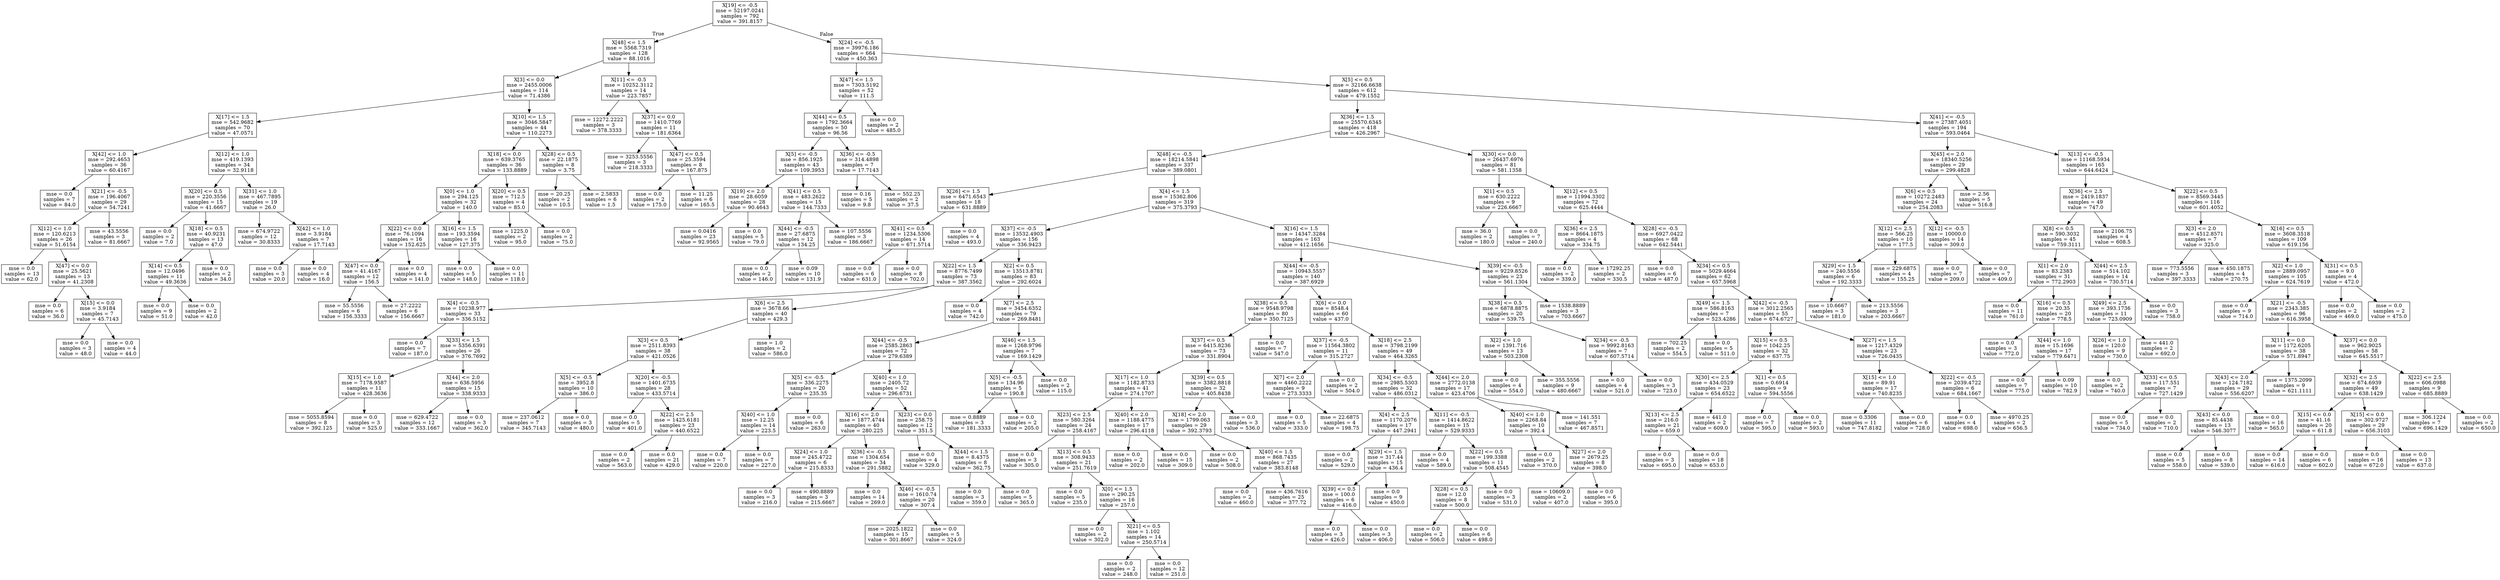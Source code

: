 digraph Tree {
node [shape=box] ;
0 [label="X[19] <= -0.5\nmse = 52197.0241\nsamples = 792\nvalue = 391.8157"] ;
1 [label="X[48] <= 1.5\nmse = 5568.7319\nsamples = 128\nvalue = 88.1016"] ;
0 -> 1 [labeldistance=2.5, labelangle=45, headlabel="True"] ;
2 [label="X[3] <= 0.0\nmse = 2455.0006\nsamples = 114\nvalue = 71.4386"] ;
1 -> 2 ;
3 [label="X[17] <= 1.5\nmse = 542.9682\nsamples = 70\nvalue = 47.0571"] ;
2 -> 3 ;
4 [label="X[42] <= 1.0\nmse = 292.4653\nsamples = 36\nvalue = 60.4167"] ;
3 -> 4 ;
5 [label="mse = 0.0\nsamples = 7\nvalue = 84.0"] ;
4 -> 5 ;
6 [label="X[21] <= -0.5\nmse = 196.4067\nsamples = 29\nvalue = 54.7241"] ;
4 -> 6 ;
7 [label="X[12] <= 1.0\nmse = 120.6213\nsamples = 26\nvalue = 51.6154"] ;
6 -> 7 ;
8 [label="mse = 0.0\nsamples = 13\nvalue = 62.0"] ;
7 -> 8 ;
9 [label="X[47] <= 0.0\nmse = 25.5621\nsamples = 13\nvalue = 41.2308"] ;
7 -> 9 ;
10 [label="mse = 0.0\nsamples = 6\nvalue = 36.0"] ;
9 -> 10 ;
11 [label="X[15] <= 0.0\nmse = 3.9184\nsamples = 7\nvalue = 45.7143"] ;
9 -> 11 ;
12 [label="mse = 0.0\nsamples = 3\nvalue = 48.0"] ;
11 -> 12 ;
13 [label="mse = 0.0\nsamples = 4\nvalue = 44.0"] ;
11 -> 13 ;
14 [label="mse = 43.5556\nsamples = 3\nvalue = 81.6667"] ;
6 -> 14 ;
15 [label="X[12] <= 1.0\nmse = 419.1393\nsamples = 34\nvalue = 32.9118"] ;
3 -> 15 ;
16 [label="X[20] <= 0.5\nmse = 220.3556\nsamples = 15\nvalue = 41.6667"] ;
15 -> 16 ;
17 [label="mse = 0.0\nsamples = 2\nvalue = 7.0"] ;
16 -> 17 ;
18 [label="X[18] <= 0.5\nmse = 40.9231\nsamples = 13\nvalue = 47.0"] ;
16 -> 18 ;
19 [label="X[14] <= 0.5\nmse = 12.0496\nsamples = 11\nvalue = 49.3636"] ;
18 -> 19 ;
20 [label="mse = 0.0\nsamples = 9\nvalue = 51.0"] ;
19 -> 20 ;
21 [label="mse = 0.0\nsamples = 2\nvalue = 42.0"] ;
19 -> 21 ;
22 [label="mse = 0.0\nsamples = 2\nvalue = 34.0"] ;
18 -> 22 ;
23 [label="X[31] <= 1.0\nmse = 467.7895\nsamples = 19\nvalue = 26.0"] ;
15 -> 23 ;
24 [label="mse = 674.9722\nsamples = 12\nvalue = 30.8333"] ;
23 -> 24 ;
25 [label="X[42] <= 1.0\nmse = 3.9184\nsamples = 7\nvalue = 17.7143"] ;
23 -> 25 ;
26 [label="mse = 0.0\nsamples = 3\nvalue = 20.0"] ;
25 -> 26 ;
27 [label="mse = 0.0\nsamples = 4\nvalue = 16.0"] ;
25 -> 27 ;
28 [label="X[10] <= 1.5\nmse = 3046.5847\nsamples = 44\nvalue = 110.2273"] ;
2 -> 28 ;
29 [label="X[18] <= 0.0\nmse = 639.3765\nsamples = 36\nvalue = 133.8889"] ;
28 -> 29 ;
30 [label="X[0] <= 1.0\nmse = 294.125\nsamples = 32\nvalue = 140.0"] ;
29 -> 30 ;
31 [label="X[22] <= 0.0\nmse = 76.1094\nsamples = 16\nvalue = 152.625"] ;
30 -> 31 ;
32 [label="X[47] <= 0.0\nmse = 41.4167\nsamples = 12\nvalue = 156.5"] ;
31 -> 32 ;
33 [label="mse = 55.5556\nsamples = 6\nvalue = 156.3333"] ;
32 -> 33 ;
34 [label="mse = 27.2222\nsamples = 6\nvalue = 156.6667"] ;
32 -> 34 ;
35 [label="mse = 0.0\nsamples = 4\nvalue = 141.0"] ;
31 -> 35 ;
36 [label="X[16] <= 1.5\nmse = 193.3594\nsamples = 16\nvalue = 127.375"] ;
30 -> 36 ;
37 [label="mse = 0.0\nsamples = 5\nvalue = 148.0"] ;
36 -> 37 ;
38 [label="mse = 0.0\nsamples = 11\nvalue = 118.0"] ;
36 -> 38 ;
39 [label="X[20] <= 0.5\nmse = 712.5\nsamples = 4\nvalue = 85.0"] ;
29 -> 39 ;
40 [label="mse = 1225.0\nsamples = 2\nvalue = 95.0"] ;
39 -> 40 ;
41 [label="mse = 0.0\nsamples = 2\nvalue = 75.0"] ;
39 -> 41 ;
42 [label="X[28] <= 0.5\nmse = 22.1875\nsamples = 8\nvalue = 3.75"] ;
28 -> 42 ;
43 [label="mse = 20.25\nsamples = 2\nvalue = 10.5"] ;
42 -> 43 ;
44 [label="mse = 2.5833\nsamples = 6\nvalue = 1.5"] ;
42 -> 44 ;
45 [label="X[11] <= -0.5\nmse = 10252.3112\nsamples = 14\nvalue = 223.7857"] ;
1 -> 45 ;
46 [label="mse = 12272.2222\nsamples = 3\nvalue = 378.3333"] ;
45 -> 46 ;
47 [label="X[37] <= 0.0\nmse = 1410.7769\nsamples = 11\nvalue = 181.6364"] ;
45 -> 47 ;
48 [label="mse = 3253.5556\nsamples = 3\nvalue = 218.3333"] ;
47 -> 48 ;
49 [label="X[47] <= 0.5\nmse = 25.3594\nsamples = 8\nvalue = 167.875"] ;
47 -> 49 ;
50 [label="mse = 0.0\nsamples = 2\nvalue = 175.0"] ;
49 -> 50 ;
51 [label="mse = 11.25\nsamples = 6\nvalue = 165.5"] ;
49 -> 51 ;
52 [label="X[24] <= -0.5\nmse = 39976.186\nsamples = 664\nvalue = 450.363"] ;
0 -> 52 [labeldistance=2.5, labelangle=-45, headlabel="False"] ;
53 [label="X[47] <= 1.5\nmse = 7303.5192\nsamples = 52\nvalue = 111.5"] ;
52 -> 53 ;
54 [label="X[44] <= 0.5\nmse = 1792.3664\nsamples = 50\nvalue = 96.56"] ;
53 -> 54 ;
55 [label="X[5] <= -0.5\nmse = 856.1925\nsamples = 43\nvalue = 109.3953"] ;
54 -> 55 ;
56 [label="X[19] <= 2.0\nmse = 28.6059\nsamples = 28\nvalue = 90.4643"] ;
55 -> 56 ;
57 [label="mse = 0.0416\nsamples = 23\nvalue = 92.9565"] ;
56 -> 57 ;
58 [label="mse = 0.0\nsamples = 5\nvalue = 79.0"] ;
56 -> 58 ;
59 [label="X[41] <= 0.5\nmse = 483.2622\nsamples = 15\nvalue = 144.7333"] ;
55 -> 59 ;
60 [label="X[44] <= -0.5\nmse = 27.6875\nsamples = 12\nvalue = 134.25"] ;
59 -> 60 ;
61 [label="mse = 0.0\nsamples = 2\nvalue = 146.0"] ;
60 -> 61 ;
62 [label="mse = 0.09\nsamples = 10\nvalue = 131.9"] ;
60 -> 62 ;
63 [label="mse = 107.5556\nsamples = 3\nvalue = 186.6667"] ;
59 -> 63 ;
64 [label="X[36] <= -0.5\nmse = 314.4898\nsamples = 7\nvalue = 17.7143"] ;
54 -> 64 ;
65 [label="mse = 0.16\nsamples = 5\nvalue = 9.8"] ;
64 -> 65 ;
66 [label="mse = 552.25\nsamples = 2\nvalue = 37.5"] ;
64 -> 66 ;
67 [label="mse = 0.0\nsamples = 2\nvalue = 485.0"] ;
53 -> 67 ;
68 [label="X[5] <= 0.5\nmse = 32166.6638\nsamples = 612\nvalue = 479.1552"] ;
52 -> 68 ;
69 [label="X[36] <= 1.5\nmse = 25570.6345\nsamples = 418\nvalue = 426.2967"] ;
68 -> 69 ;
70 [label="X[48] <= -0.5\nmse = 18214.5841\nsamples = 337\nvalue = 389.0801"] ;
69 -> 70 ;
71 [label="X[26] <= 1.5\nmse = 6471.6543\nsamples = 18\nvalue = 631.8889"] ;
70 -> 71 ;
72 [label="X[41] <= 0.5\nmse = 1234.5306\nsamples = 14\nvalue = 671.5714"] ;
71 -> 72 ;
73 [label="mse = 0.0\nsamples = 6\nvalue = 631.0"] ;
72 -> 73 ;
74 [label="mse = 0.0\nsamples = 8\nvalue = 702.0"] ;
72 -> 74 ;
75 [label="mse = 0.0\nsamples = 4\nvalue = 493.0"] ;
71 -> 75 ;
76 [label="X[4] <= 1.5\nmse = 15362.806\nsamples = 319\nvalue = 375.3793"] ;
70 -> 76 ;
77 [label="X[37] <= -0.5\nmse = 13532.4903\nsamples = 156\nvalue = 336.9423"] ;
76 -> 77 ;
78 [label="X[22] <= 1.5\nmse = 8776.7499\nsamples = 73\nvalue = 387.3562"] ;
77 -> 78 ;
79 [label="X[4] <= -0.5\nmse = 10238.977\nsamples = 33\nvalue = 336.5152"] ;
78 -> 79 ;
80 [label="mse = 0.0\nsamples = 7\nvalue = 187.0"] ;
79 -> 80 ;
81 [label="X[33] <= 1.5\nmse = 5356.6391\nsamples = 26\nvalue = 376.7692"] ;
79 -> 81 ;
82 [label="X[15] <= 1.0\nmse = 7178.9587\nsamples = 11\nvalue = 428.3636"] ;
81 -> 82 ;
83 [label="mse = 5055.8594\nsamples = 8\nvalue = 392.125"] ;
82 -> 83 ;
84 [label="mse = 0.0\nsamples = 3\nvalue = 525.0"] ;
82 -> 84 ;
85 [label="X[44] <= 2.0\nmse = 636.5956\nsamples = 15\nvalue = 338.9333"] ;
81 -> 85 ;
86 [label="mse = 629.4722\nsamples = 12\nvalue = 333.1667"] ;
85 -> 86 ;
87 [label="mse = 0.0\nsamples = 3\nvalue = 362.0"] ;
85 -> 87 ;
88 [label="X[6] <= 2.5\nmse = 3678.66\nsamples = 40\nvalue = 429.3"] ;
78 -> 88 ;
89 [label="X[3] <= 0.5\nmse = 2511.8393\nsamples = 38\nvalue = 421.0526"] ;
88 -> 89 ;
90 [label="X[5] <= -0.5\nmse = 3952.8\nsamples = 10\nvalue = 386.0"] ;
89 -> 90 ;
91 [label="mse = 237.0612\nsamples = 7\nvalue = 345.7143"] ;
90 -> 91 ;
92 [label="mse = 0.0\nsamples = 3\nvalue = 480.0"] ;
90 -> 92 ;
93 [label="X[20] <= -0.5\nmse = 1401.6735\nsamples = 28\nvalue = 433.5714"] ;
89 -> 93 ;
94 [label="mse = 0.0\nsamples = 5\nvalue = 401.0"] ;
93 -> 94 ;
95 [label="X[22] <= 2.5\nmse = 1425.6181\nsamples = 23\nvalue = 440.6522"] ;
93 -> 95 ;
96 [label="mse = 0.0\nsamples = 2\nvalue = 563.0"] ;
95 -> 96 ;
97 [label="mse = 0.0\nsamples = 21\nvalue = 429.0"] ;
95 -> 97 ;
98 [label="mse = 1.0\nsamples = 2\nvalue = 586.0"] ;
88 -> 98 ;
99 [label="X[2] <= 0.5\nmse = 13513.8781\nsamples = 83\nvalue = 292.6024"] ;
77 -> 99 ;
100 [label="mse = 0.0\nsamples = 4\nvalue = 742.0"] ;
99 -> 100 ;
101 [label="X[7] <= 2.5\nmse = 3454.6352\nsamples = 79\nvalue = 269.8481"] ;
99 -> 101 ;
102 [label="X[44] <= -0.5\nmse = 2585.2863\nsamples = 72\nvalue = 279.6389"] ;
101 -> 102 ;
103 [label="X[5] <= -0.5\nmse = 336.2275\nsamples = 20\nvalue = 235.35"] ;
102 -> 103 ;
104 [label="X[40] <= 1.0\nmse = 12.25\nsamples = 14\nvalue = 223.5"] ;
103 -> 104 ;
105 [label="mse = 0.0\nsamples = 7\nvalue = 220.0"] ;
104 -> 105 ;
106 [label="mse = 0.0\nsamples = 7\nvalue = 227.0"] ;
104 -> 106 ;
107 [label="mse = 0.0\nsamples = 6\nvalue = 263.0"] ;
103 -> 107 ;
108 [label="X[40] <= 1.0\nmse = 2405.72\nsamples = 52\nvalue = 296.6731"] ;
102 -> 108 ;
109 [label="X[16] <= 2.0\nmse = 1877.4744\nsamples = 40\nvalue = 280.225"] ;
108 -> 109 ;
110 [label="X[24] <= 1.0\nmse = 245.4722\nsamples = 6\nvalue = 215.8333"] ;
109 -> 110 ;
111 [label="mse = 0.0\nsamples = 3\nvalue = 216.0"] ;
110 -> 111 ;
112 [label="mse = 490.8889\nsamples = 3\nvalue = 215.6667"] ;
110 -> 112 ;
113 [label="X[36] <= -0.5\nmse = 1304.654\nsamples = 34\nvalue = 291.5882"] ;
109 -> 113 ;
114 [label="mse = 0.0\nsamples = 14\nvalue = 269.0"] ;
113 -> 114 ;
115 [label="X[46] <= -0.5\nmse = 1610.74\nsamples = 20\nvalue = 307.4"] ;
113 -> 115 ;
116 [label="mse = 2025.1822\nsamples = 15\nvalue = 301.8667"] ;
115 -> 116 ;
117 [label="mse = 0.0\nsamples = 5\nvalue = 324.0"] ;
115 -> 117 ;
118 [label="X[23] <= 0.0\nmse = 258.75\nsamples = 12\nvalue = 351.5"] ;
108 -> 118 ;
119 [label="mse = 0.0\nsamples = 4\nvalue = 329.0"] ;
118 -> 119 ;
120 [label="X[44] <= 1.5\nmse = 8.4375\nsamples = 8\nvalue = 362.75"] ;
118 -> 120 ;
121 [label="mse = 0.0\nsamples = 3\nvalue = 359.0"] ;
120 -> 121 ;
122 [label="mse = 0.0\nsamples = 5\nvalue = 365.0"] ;
120 -> 122 ;
123 [label="X[46] <= 1.5\nmse = 1268.9796\nsamples = 7\nvalue = 169.1429"] ;
101 -> 123 ;
124 [label="X[5] <= -0.5\nmse = 134.96\nsamples = 5\nvalue = 190.8"] ;
123 -> 124 ;
125 [label="mse = 0.8889\nsamples = 3\nvalue = 181.3333"] ;
124 -> 125 ;
126 [label="mse = 0.0\nsamples = 2\nvalue = 205.0"] ;
124 -> 126 ;
127 [label="mse = 0.0\nsamples = 2\nvalue = 115.0"] ;
123 -> 127 ;
128 [label="X[16] <= 1.5\nmse = 14347.3284\nsamples = 163\nvalue = 412.1656"] ;
76 -> 128 ;
129 [label="X[44] <= -0.5\nmse = 10943.5557\nsamples = 140\nvalue = 387.6929"] ;
128 -> 129 ;
130 [label="X[38] <= 0.5\nmse = 9548.9798\nsamples = 80\nvalue = 350.7125"] ;
129 -> 130 ;
131 [label="X[37] <= 0.5\nmse = 6415.8236\nsamples = 73\nvalue = 331.8904"] ;
130 -> 131 ;
132 [label="X[17] <= 1.0\nmse = 1182.8733\nsamples = 41\nvalue = 274.1707"] ;
131 -> 132 ;
133 [label="X[23] <= 2.5\nmse = 580.3264\nsamples = 24\nvalue = 258.4167"] ;
132 -> 133 ;
134 [label="mse = 0.0\nsamples = 3\nvalue = 305.0"] ;
133 -> 134 ;
135 [label="X[13] <= 0.5\nmse = 308.9433\nsamples = 21\nvalue = 251.7619"] ;
133 -> 135 ;
136 [label="mse = 0.0\nsamples = 5\nvalue = 235.0"] ;
135 -> 136 ;
137 [label="X[0] <= 1.5\nmse = 290.25\nsamples = 16\nvalue = 257.0"] ;
135 -> 137 ;
138 [label="mse = 0.0\nsamples = 2\nvalue = 302.0"] ;
137 -> 138 ;
139 [label="X[21] <= 0.5\nmse = 1.102\nsamples = 14\nvalue = 250.5714"] ;
137 -> 139 ;
140 [label="mse = 0.0\nsamples = 2\nvalue = 248.0"] ;
139 -> 140 ;
141 [label="mse = 0.0\nsamples = 12\nvalue = 251.0"] ;
139 -> 141 ;
142 [label="X[40] <= 2.0\nmse = 1188.4775\nsamples = 17\nvalue = 296.4118"] ;
132 -> 142 ;
143 [label="mse = 0.0\nsamples = 2\nvalue = 202.0"] ;
142 -> 143 ;
144 [label="mse = 0.0\nsamples = 15\nvalue = 309.0"] ;
142 -> 144 ;
145 [label="X[39] <= 0.5\nmse = 3382.8818\nsamples = 32\nvalue = 405.8438"] ;
131 -> 145 ;
146 [label="X[18] <= 2.0\nmse = 1799.063\nsamples = 29\nvalue = 392.3793"] ;
145 -> 146 ;
147 [label="mse = 0.0\nsamples = 2\nvalue = 508.0"] ;
146 -> 147 ;
148 [label="X[40] <= 1.5\nmse = 868.7435\nsamples = 27\nvalue = 383.8148"] ;
146 -> 148 ;
149 [label="mse = 0.0\nsamples = 2\nvalue = 460.0"] ;
148 -> 149 ;
150 [label="mse = 436.7616\nsamples = 25\nvalue = 377.72"] ;
148 -> 150 ;
151 [label="mse = 0.0\nsamples = 3\nvalue = 536.0"] ;
145 -> 151 ;
152 [label="mse = 0.0\nsamples = 7\nvalue = 547.0"] ;
130 -> 152 ;
153 [label="X[6] <= 0.0\nmse = 8548.4\nsamples = 60\nvalue = 437.0"] ;
129 -> 153 ;
154 [label="X[37] <= -0.5\nmse = 11564.3802\nsamples = 11\nvalue = 315.2727"] ;
153 -> 154 ;
155 [label="X[7] <= 2.0\nmse = 4460.2222\nsamples = 9\nvalue = 273.3333"] ;
154 -> 155 ;
156 [label="mse = 0.0\nsamples = 5\nvalue = 333.0"] ;
155 -> 156 ;
157 [label="mse = 22.6875\nsamples = 4\nvalue = 198.75"] ;
155 -> 157 ;
158 [label="mse = 0.0\nsamples = 2\nvalue = 504.0"] ;
154 -> 158 ;
159 [label="X[18] <= 2.5\nmse = 3798.2199\nsamples = 49\nvalue = 464.3265"] ;
153 -> 159 ;
160 [label="X[34] <= -0.5\nmse = 2985.5303\nsamples = 32\nvalue = 486.0312"] ;
159 -> 160 ;
161 [label="X[4] <= 2.5\nmse = 1170.2076\nsamples = 17\nvalue = 447.2941"] ;
160 -> 161 ;
162 [label="mse = 0.0\nsamples = 2\nvalue = 529.0"] ;
161 -> 162 ;
163 [label="X[29] <= 1.5\nmse = 317.44\nsamples = 15\nvalue = 436.4"] ;
161 -> 163 ;
164 [label="X[39] <= 0.5\nmse = 100.0\nsamples = 6\nvalue = 416.0"] ;
163 -> 164 ;
165 [label="mse = 0.0\nsamples = 3\nvalue = 426.0"] ;
164 -> 165 ;
166 [label="mse = 0.0\nsamples = 3\nvalue = 406.0"] ;
164 -> 166 ;
167 [label="mse = 0.0\nsamples = 9\nvalue = 450.0"] ;
163 -> 167 ;
168 [label="X[11] <= -0.5\nmse = 1414.8622\nsamples = 15\nvalue = 529.9333"] ;
160 -> 168 ;
169 [label="mse = 0.0\nsamples = 4\nvalue = 589.0"] ;
168 -> 169 ;
170 [label="X[22] <= 0.5\nmse = 199.3388\nsamples = 11\nvalue = 508.4545"] ;
168 -> 170 ;
171 [label="X[28] <= 0.5\nmse = 12.0\nsamples = 8\nvalue = 500.0"] ;
170 -> 171 ;
172 [label="mse = 0.0\nsamples = 2\nvalue = 506.0"] ;
171 -> 172 ;
173 [label="mse = 0.0\nsamples = 6\nvalue = 498.0"] ;
171 -> 173 ;
174 [label="mse = 0.0\nsamples = 3\nvalue = 531.0"] ;
170 -> 174 ;
175 [label="X[44] <= 2.0\nmse = 2772.0138\nsamples = 17\nvalue = 423.4706"] ;
159 -> 175 ;
176 [label="X[40] <= 1.0\nmse = 2268.84\nsamples = 10\nvalue = 392.4"] ;
175 -> 176 ;
177 [label="mse = 0.0\nsamples = 2\nvalue = 370.0"] ;
176 -> 177 ;
178 [label="X[27] <= 2.0\nmse = 2679.25\nsamples = 8\nvalue = 398.0"] ;
176 -> 178 ;
179 [label="mse = 10609.0\nsamples = 2\nvalue = 407.0"] ;
178 -> 179 ;
180 [label="mse = 0.0\nsamples = 6\nvalue = 395.0"] ;
178 -> 180 ;
181 [label="mse = 141.551\nsamples = 7\nvalue = 467.8571"] ;
175 -> 181 ;
182 [label="X[39] <= -0.5\nmse = 9229.8526\nsamples = 23\nvalue = 561.1304"] ;
128 -> 182 ;
183 [label="X[38] <= 0.5\nmse = 6878.8875\nsamples = 20\nvalue = 539.75"] ;
182 -> 183 ;
184 [label="X[2] <= 1.0\nmse = 1391.716\nsamples = 13\nvalue = 503.2308"] ;
183 -> 184 ;
185 [label="mse = 0.0\nsamples = 4\nvalue = 554.0"] ;
184 -> 185 ;
186 [label="mse = 355.5556\nsamples = 9\nvalue = 480.6667"] ;
184 -> 186 ;
187 [label="X[34] <= -0.5\nmse = 9992.8163\nsamples = 7\nvalue = 607.5714"] ;
183 -> 187 ;
188 [label="mse = 0.0\nsamples = 4\nvalue = 521.0"] ;
187 -> 188 ;
189 [label="mse = 0.0\nsamples = 3\nvalue = 723.0"] ;
187 -> 189 ;
190 [label="mse = 1538.8889\nsamples = 3\nvalue = 703.6667"] ;
182 -> 190 ;
191 [label="X[30] <= 0.0\nmse = 26437.6976\nsamples = 81\nvalue = 581.1358"] ;
69 -> 191 ;
192 [label="X[1] <= 0.5\nmse = 630.2222\nsamples = 9\nvalue = 226.6667"] ;
191 -> 192 ;
193 [label="mse = 36.0\nsamples = 2\nvalue = 180.0"] ;
192 -> 193 ;
194 [label="mse = 0.0\nsamples = 7\nvalue = 240.0"] ;
192 -> 194 ;
195 [label="X[12] <= 0.5\nmse = 11994.3302\nsamples = 72\nvalue = 625.4444"] ;
191 -> 195 ;
196 [label="X[36] <= 2.5\nmse = 8664.1875\nsamples = 4\nvalue = 334.75"] ;
195 -> 196 ;
197 [label="mse = 0.0\nsamples = 2\nvalue = 339.0"] ;
196 -> 197 ;
198 [label="mse = 17292.25\nsamples = 2\nvalue = 330.5"] ;
196 -> 198 ;
199 [label="X[28] <= -0.5\nmse = 6927.0422\nsamples = 68\nvalue = 642.5441"] ;
195 -> 199 ;
200 [label="mse = 0.0\nsamples = 6\nvalue = 487.0"] ;
199 -> 200 ;
201 [label="X[34] <= 0.5\nmse = 5029.4664\nsamples = 62\nvalue = 657.5968"] ;
199 -> 201 ;
202 [label="X[49] <= 1.5\nmse = 586.8163\nsamples = 7\nvalue = 523.4286"] ;
201 -> 202 ;
203 [label="mse = 702.25\nsamples = 2\nvalue = 554.5"] ;
202 -> 203 ;
204 [label="mse = 0.0\nsamples = 5\nvalue = 511.0"] ;
202 -> 204 ;
205 [label="X[42] <= -0.5\nmse = 3012.2565\nsamples = 55\nvalue = 674.6727"] ;
201 -> 205 ;
206 [label="X[15] <= 0.5\nmse = 1042.25\nsamples = 32\nvalue = 637.75"] ;
205 -> 206 ;
207 [label="X[30] <= 2.5\nmse = 434.0529\nsamples = 23\nvalue = 654.6522"] ;
206 -> 207 ;
208 [label="X[13] <= 2.5\nmse = 216.0\nsamples = 21\nvalue = 659.0"] ;
207 -> 208 ;
209 [label="mse = 0.0\nsamples = 3\nvalue = 695.0"] ;
208 -> 209 ;
210 [label="mse = 0.0\nsamples = 18\nvalue = 653.0"] ;
208 -> 210 ;
211 [label="mse = 441.0\nsamples = 2\nvalue = 609.0"] ;
207 -> 211 ;
212 [label="X[1] <= 0.5\nmse = 0.6914\nsamples = 9\nvalue = 594.5556"] ;
206 -> 212 ;
213 [label="mse = 0.0\nsamples = 7\nvalue = 595.0"] ;
212 -> 213 ;
214 [label="mse = 0.0\nsamples = 2\nvalue = 593.0"] ;
212 -> 214 ;
215 [label="X[27] <= 1.5\nmse = 1217.4329\nsamples = 23\nvalue = 726.0435"] ;
205 -> 215 ;
216 [label="X[15] <= 1.0\nmse = 89.91\nsamples = 17\nvalue = 740.8235"] ;
215 -> 216 ;
217 [label="mse = 0.3306\nsamples = 11\nvalue = 747.8182"] ;
216 -> 217 ;
218 [label="mse = 0.0\nsamples = 6\nvalue = 728.0"] ;
216 -> 218 ;
219 [label="X[22] <= -0.5\nmse = 2039.4722\nsamples = 6\nvalue = 684.1667"] ;
215 -> 219 ;
220 [label="mse = 0.0\nsamples = 4\nvalue = 698.0"] ;
219 -> 220 ;
221 [label="mse = 4970.25\nsamples = 2\nvalue = 656.5"] ;
219 -> 221 ;
222 [label="X[41] <= -0.5\nmse = 27387.4051\nsamples = 194\nvalue = 593.0464"] ;
68 -> 222 ;
223 [label="X[45] <= 2.0\nmse = 18340.5256\nsamples = 29\nvalue = 299.4828"] ;
222 -> 223 ;
224 [label="X[6] <= 0.5\nmse = 10272.2483\nsamples = 24\nvalue = 254.2083"] ;
223 -> 224 ;
225 [label="X[12] <= 2.5\nmse = 566.25\nsamples = 10\nvalue = 177.5"] ;
224 -> 225 ;
226 [label="X[29] <= 1.5\nmse = 240.5556\nsamples = 6\nvalue = 192.3333"] ;
225 -> 226 ;
227 [label="mse = 10.6667\nsamples = 3\nvalue = 181.0"] ;
226 -> 227 ;
228 [label="mse = 213.5556\nsamples = 3\nvalue = 203.6667"] ;
226 -> 228 ;
229 [label="mse = 229.6875\nsamples = 4\nvalue = 155.25"] ;
225 -> 229 ;
230 [label="X[12] <= -0.5\nmse = 10000.0\nsamples = 14\nvalue = 309.0"] ;
224 -> 230 ;
231 [label="mse = 0.0\nsamples = 7\nvalue = 209.0"] ;
230 -> 231 ;
232 [label="mse = 0.0\nsamples = 7\nvalue = 409.0"] ;
230 -> 232 ;
233 [label="mse = 2.56\nsamples = 5\nvalue = 516.8"] ;
223 -> 233 ;
234 [label="X[13] <= -0.5\nmse = 11168.5934\nsamples = 165\nvalue = 644.6424"] ;
222 -> 234 ;
235 [label="X[36] <= 2.5\nmse = 2419.1837\nsamples = 49\nvalue = 747.0"] ;
234 -> 235 ;
236 [label="X[8] <= 0.5\nmse = 590.3032\nsamples = 45\nvalue = 759.3111"] ;
235 -> 236 ;
237 [label="X[1] <= 2.0\nmse = 83.2383\nsamples = 31\nvalue = 772.2903"] ;
236 -> 237 ;
238 [label="mse = 0.0\nsamples = 11\nvalue = 761.0"] ;
237 -> 238 ;
239 [label="X[16] <= 0.5\nmse = 20.35\nsamples = 20\nvalue = 778.5"] ;
237 -> 239 ;
240 [label="mse = 0.0\nsamples = 3\nvalue = 772.0"] ;
239 -> 240 ;
241 [label="X[44] <= 1.0\nmse = 15.1696\nsamples = 17\nvalue = 779.6471"] ;
239 -> 241 ;
242 [label="mse = 0.0\nsamples = 7\nvalue = 775.0"] ;
241 -> 242 ;
243 [label="mse = 0.09\nsamples = 10\nvalue = 782.9"] ;
241 -> 243 ;
244 [label="X[44] <= 2.5\nmse = 514.102\nsamples = 14\nvalue = 730.5714"] ;
236 -> 244 ;
245 [label="X[49] <= 2.5\nmse = 393.1736\nsamples = 11\nvalue = 723.0909"] ;
244 -> 245 ;
246 [label="X[26] <= 1.0\nmse = 120.0\nsamples = 9\nvalue = 730.0"] ;
245 -> 246 ;
247 [label="mse = 0.0\nsamples = 2\nvalue = 740.0"] ;
246 -> 247 ;
248 [label="X[33] <= 0.5\nmse = 117.551\nsamples = 7\nvalue = 727.1429"] ;
246 -> 248 ;
249 [label="mse = 0.0\nsamples = 5\nvalue = 734.0"] ;
248 -> 249 ;
250 [label="mse = 0.0\nsamples = 2\nvalue = 710.0"] ;
248 -> 250 ;
251 [label="mse = 441.0\nsamples = 2\nvalue = 692.0"] ;
245 -> 251 ;
252 [label="mse = 0.0\nsamples = 3\nvalue = 758.0"] ;
244 -> 252 ;
253 [label="mse = 2106.75\nsamples = 4\nvalue = 608.5"] ;
235 -> 253 ;
254 [label="X[22] <= 0.5\nmse = 8569.3445\nsamples = 116\nvalue = 601.4052"] ;
234 -> 254 ;
255 [label="X[3] <= 2.0\nmse = 4512.8571\nsamples = 7\nvalue = 325.0"] ;
254 -> 255 ;
256 [label="mse = 773.5556\nsamples = 3\nvalue = 397.3333"] ;
255 -> 256 ;
257 [label="mse = 450.1875\nsamples = 4\nvalue = 270.75"] ;
255 -> 257 ;
258 [label="X[16] <= 0.5\nmse = 3608.3518\nsamples = 109\nvalue = 619.156"] ;
254 -> 258 ;
259 [label="X[2] <= 1.0\nmse = 2889.0957\nsamples = 105\nvalue = 624.7619"] ;
258 -> 259 ;
260 [label="mse = 0.0\nsamples = 9\nvalue = 714.0"] ;
259 -> 260 ;
261 [label="X[21] <= -0.5\nmse = 2343.385\nsamples = 96\nvalue = 616.3958"] ;
259 -> 261 ;
262 [label="X[11] <= 0.0\nmse = 1172.6205\nsamples = 38\nvalue = 571.8947"] ;
261 -> 262 ;
263 [label="X[43] <= 2.0\nmse = 124.7182\nsamples = 29\nvalue = 556.6207"] ;
262 -> 263 ;
264 [label="X[43] <= 0.0\nmse = 85.4438\nsamples = 13\nvalue = 546.3077"] ;
263 -> 264 ;
265 [label="mse = 0.0\nsamples = 5\nvalue = 558.0"] ;
264 -> 265 ;
266 [label="mse = 0.0\nsamples = 8\nvalue = 539.0"] ;
264 -> 266 ;
267 [label="mse = 0.0\nsamples = 16\nvalue = 565.0"] ;
263 -> 267 ;
268 [label="mse = 1375.2099\nsamples = 9\nvalue = 621.1111"] ;
262 -> 268 ;
269 [label="X[37] <= 0.0\nmse = 962.9025\nsamples = 58\nvalue = 645.5517"] ;
261 -> 269 ;
270 [label="X[32] <= 2.5\nmse = 674.6939\nsamples = 49\nvalue = 638.1429"] ;
269 -> 270 ;
271 [label="X[15] <= 0.0\nmse = 41.16\nsamples = 20\nvalue = 611.8"] ;
270 -> 271 ;
272 [label="mse = 0.0\nsamples = 14\nvalue = 616.0"] ;
271 -> 272 ;
273 [label="mse = 0.0\nsamples = 6\nvalue = 602.0"] ;
271 -> 273 ;
274 [label="X[15] <= 0.0\nmse = 302.9727\nsamples = 29\nvalue = 656.3103"] ;
270 -> 274 ;
275 [label="mse = 0.0\nsamples = 16\nvalue = 672.0"] ;
274 -> 275 ;
276 [label="mse = 0.0\nsamples = 13\nvalue = 637.0"] ;
274 -> 276 ;
277 [label="X[22] <= 2.5\nmse = 606.0988\nsamples = 9\nvalue = 685.8889"] ;
269 -> 277 ;
278 [label="mse = 306.1224\nsamples = 7\nvalue = 696.1429"] ;
277 -> 278 ;
279 [label="mse = 0.0\nsamples = 2\nvalue = 650.0"] ;
277 -> 279 ;
280 [label="X[31] <= 0.5\nmse = 9.0\nsamples = 4\nvalue = 472.0"] ;
258 -> 280 ;
281 [label="mse = 0.0\nsamples = 2\nvalue = 469.0"] ;
280 -> 281 ;
282 [label="mse = 0.0\nsamples = 2\nvalue = 475.0"] ;
280 -> 282 ;
}